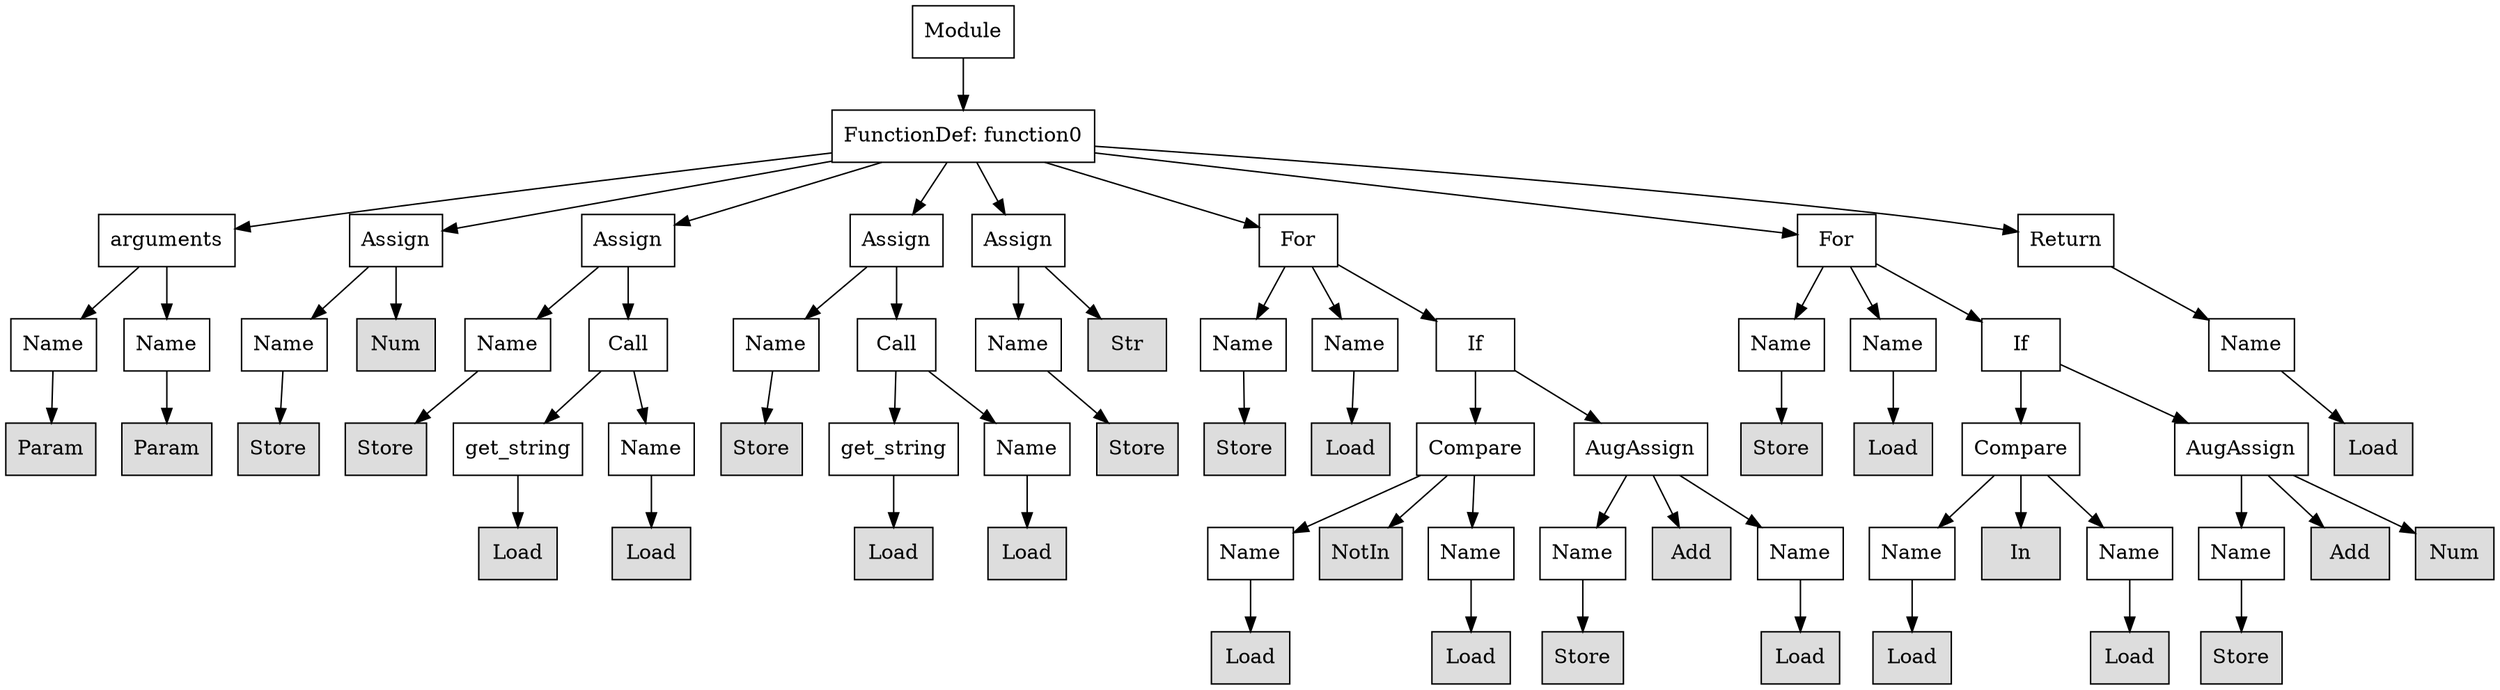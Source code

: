 digraph G {
n0 [shape=rect, label="Module"];
n1 [shape=rect, label="FunctionDef: function0"];
n2 [shape=rect, label="arguments"];
n3 [shape=rect, label="Assign"];
n4 [shape=rect, label="Assign"];
n5 [shape=rect, label="Assign"];
n6 [shape=rect, label="Assign"];
n7 [shape=rect, label="For"];
n8 [shape=rect, label="For"];
n9 [shape=rect, label="Return"];
n10 [shape=rect, label="Name"];
n11 [shape=rect, label="Name"];
n12 [shape=rect, label="Name"];
n13 [shape=rect, label="Num" style="filled" fillcolor="#dddddd"];
n14 [shape=rect, label="Name"];
n15 [shape=rect, label="Call"];
n16 [shape=rect, label="Name"];
n17 [shape=rect, label="Call"];
n18 [shape=rect, label="Name"];
n19 [shape=rect, label="Str" style="filled" fillcolor="#dddddd"];
n20 [shape=rect, label="Name"];
n21 [shape=rect, label="Name"];
n22 [shape=rect, label="If"];
n23 [shape=rect, label="Name"];
n24 [shape=rect, label="Name"];
n25 [shape=rect, label="If"];
n26 [shape=rect, label="Name"];
n27 [shape=rect, label="Param" style="filled" fillcolor="#dddddd"];
n28 [shape=rect, label="Param" style="filled" fillcolor="#dddddd"];
n29 [shape=rect, label="Store" style="filled" fillcolor="#dddddd"];
n30 [shape=rect, label="Store" style="filled" fillcolor="#dddddd"];
n31 [shape=rect, label="get_string"];
n32 [shape=rect, label="Name"];
n33 [shape=rect, label="Store" style="filled" fillcolor="#dddddd"];
n34 [shape=rect, label="get_string"];
n35 [shape=rect, label="Name"];
n36 [shape=rect, label="Store" style="filled" fillcolor="#dddddd"];
n37 [shape=rect, label="Store" style="filled" fillcolor="#dddddd"];
n38 [shape=rect, label="Load" style="filled" fillcolor="#dddddd"];
n39 [shape=rect, label="Compare"];
n40 [shape=rect, label="AugAssign"];
n41 [shape=rect, label="Store" style="filled" fillcolor="#dddddd"];
n42 [shape=rect, label="Load" style="filled" fillcolor="#dddddd"];
n43 [shape=rect, label="Compare"];
n44 [shape=rect, label="AugAssign"];
n45 [shape=rect, label="Load" style="filled" fillcolor="#dddddd"];
n46 [shape=rect, label="Load" style="filled" fillcolor="#dddddd"];
n47 [shape=rect, label="Load" style="filled" fillcolor="#dddddd"];
n48 [shape=rect, label="Load" style="filled" fillcolor="#dddddd"];
n49 [shape=rect, label="Load" style="filled" fillcolor="#dddddd"];
n50 [shape=rect, label="Name"];
n51 [shape=rect, label="NotIn" style="filled" fillcolor="#dddddd"];
n52 [shape=rect, label="Name"];
n53 [shape=rect, label="Name"];
n54 [shape=rect, label="Add" style="filled" fillcolor="#dddddd"];
n55 [shape=rect, label="Name"];
n56 [shape=rect, label="Name"];
n57 [shape=rect, label="In" style="filled" fillcolor="#dddddd"];
n58 [shape=rect, label="Name"];
n59 [shape=rect, label="Name"];
n60 [shape=rect, label="Add" style="filled" fillcolor="#dddddd"];
n61 [shape=rect, label="Num" style="filled" fillcolor="#dddddd"];
n62 [shape=rect, label="Load" style="filled" fillcolor="#dddddd"];
n63 [shape=rect, label="Load" style="filled" fillcolor="#dddddd"];
n64 [shape=rect, label="Store" style="filled" fillcolor="#dddddd"];
n65 [shape=rect, label="Load" style="filled" fillcolor="#dddddd"];
n66 [shape=rect, label="Load" style="filled" fillcolor="#dddddd"];
n67 [shape=rect, label="Load" style="filled" fillcolor="#dddddd"];
n68 [shape=rect, label="Store" style="filled" fillcolor="#dddddd"];
n0 -> n1;
n1 -> n2;
n1 -> n3;
n1 -> n4;
n1 -> n5;
n1 -> n6;
n1 -> n7;
n1 -> n8;
n1 -> n9;
n2 -> n10;
n2 -> n11;
n3 -> n12;
n3 -> n13;
n4 -> n14;
n4 -> n15;
n5 -> n16;
n5 -> n17;
n6 -> n18;
n6 -> n19;
n7 -> n20;
n7 -> n21;
n7 -> n22;
n8 -> n23;
n8 -> n24;
n8 -> n25;
n9 -> n26;
n10 -> n27;
n11 -> n28;
n12 -> n29;
n14 -> n30;
n15 -> n31;
n15 -> n32;
n16 -> n33;
n17 -> n34;
n17 -> n35;
n18 -> n36;
n20 -> n37;
n21 -> n38;
n22 -> n39;
n22 -> n40;
n23 -> n41;
n24 -> n42;
n25 -> n43;
n25 -> n44;
n26 -> n45;
n31 -> n46;
n32 -> n47;
n34 -> n48;
n35 -> n49;
n39 -> n50;
n39 -> n51;
n39 -> n52;
n40 -> n53;
n40 -> n54;
n40 -> n55;
n43 -> n56;
n43 -> n57;
n43 -> n58;
n44 -> n59;
n44 -> n60;
n44 -> n61;
n50 -> n62;
n52 -> n63;
n53 -> n64;
n55 -> n65;
n56 -> n66;
n58 -> n67;
n59 -> n68;
}
